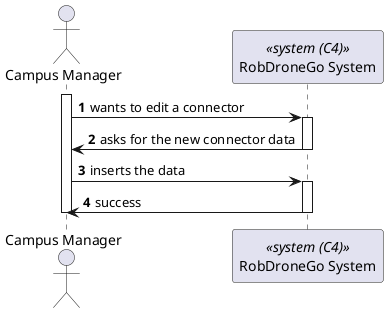 @startuml us11-level1_processes
autonumber

actor CM as "Campus Manager"
participant SYS as "RobDroneGo System" <<system (C4)>>

activate CM

CM -> SYS : wants to edit a connector
activate SYS

CM <- SYS : asks for the new connector data
deactivate SYS

CM -> SYS : inserts the data
activate SYS

CM <- SYS : success
deactivate SYS

deactivate CM

@enduml
